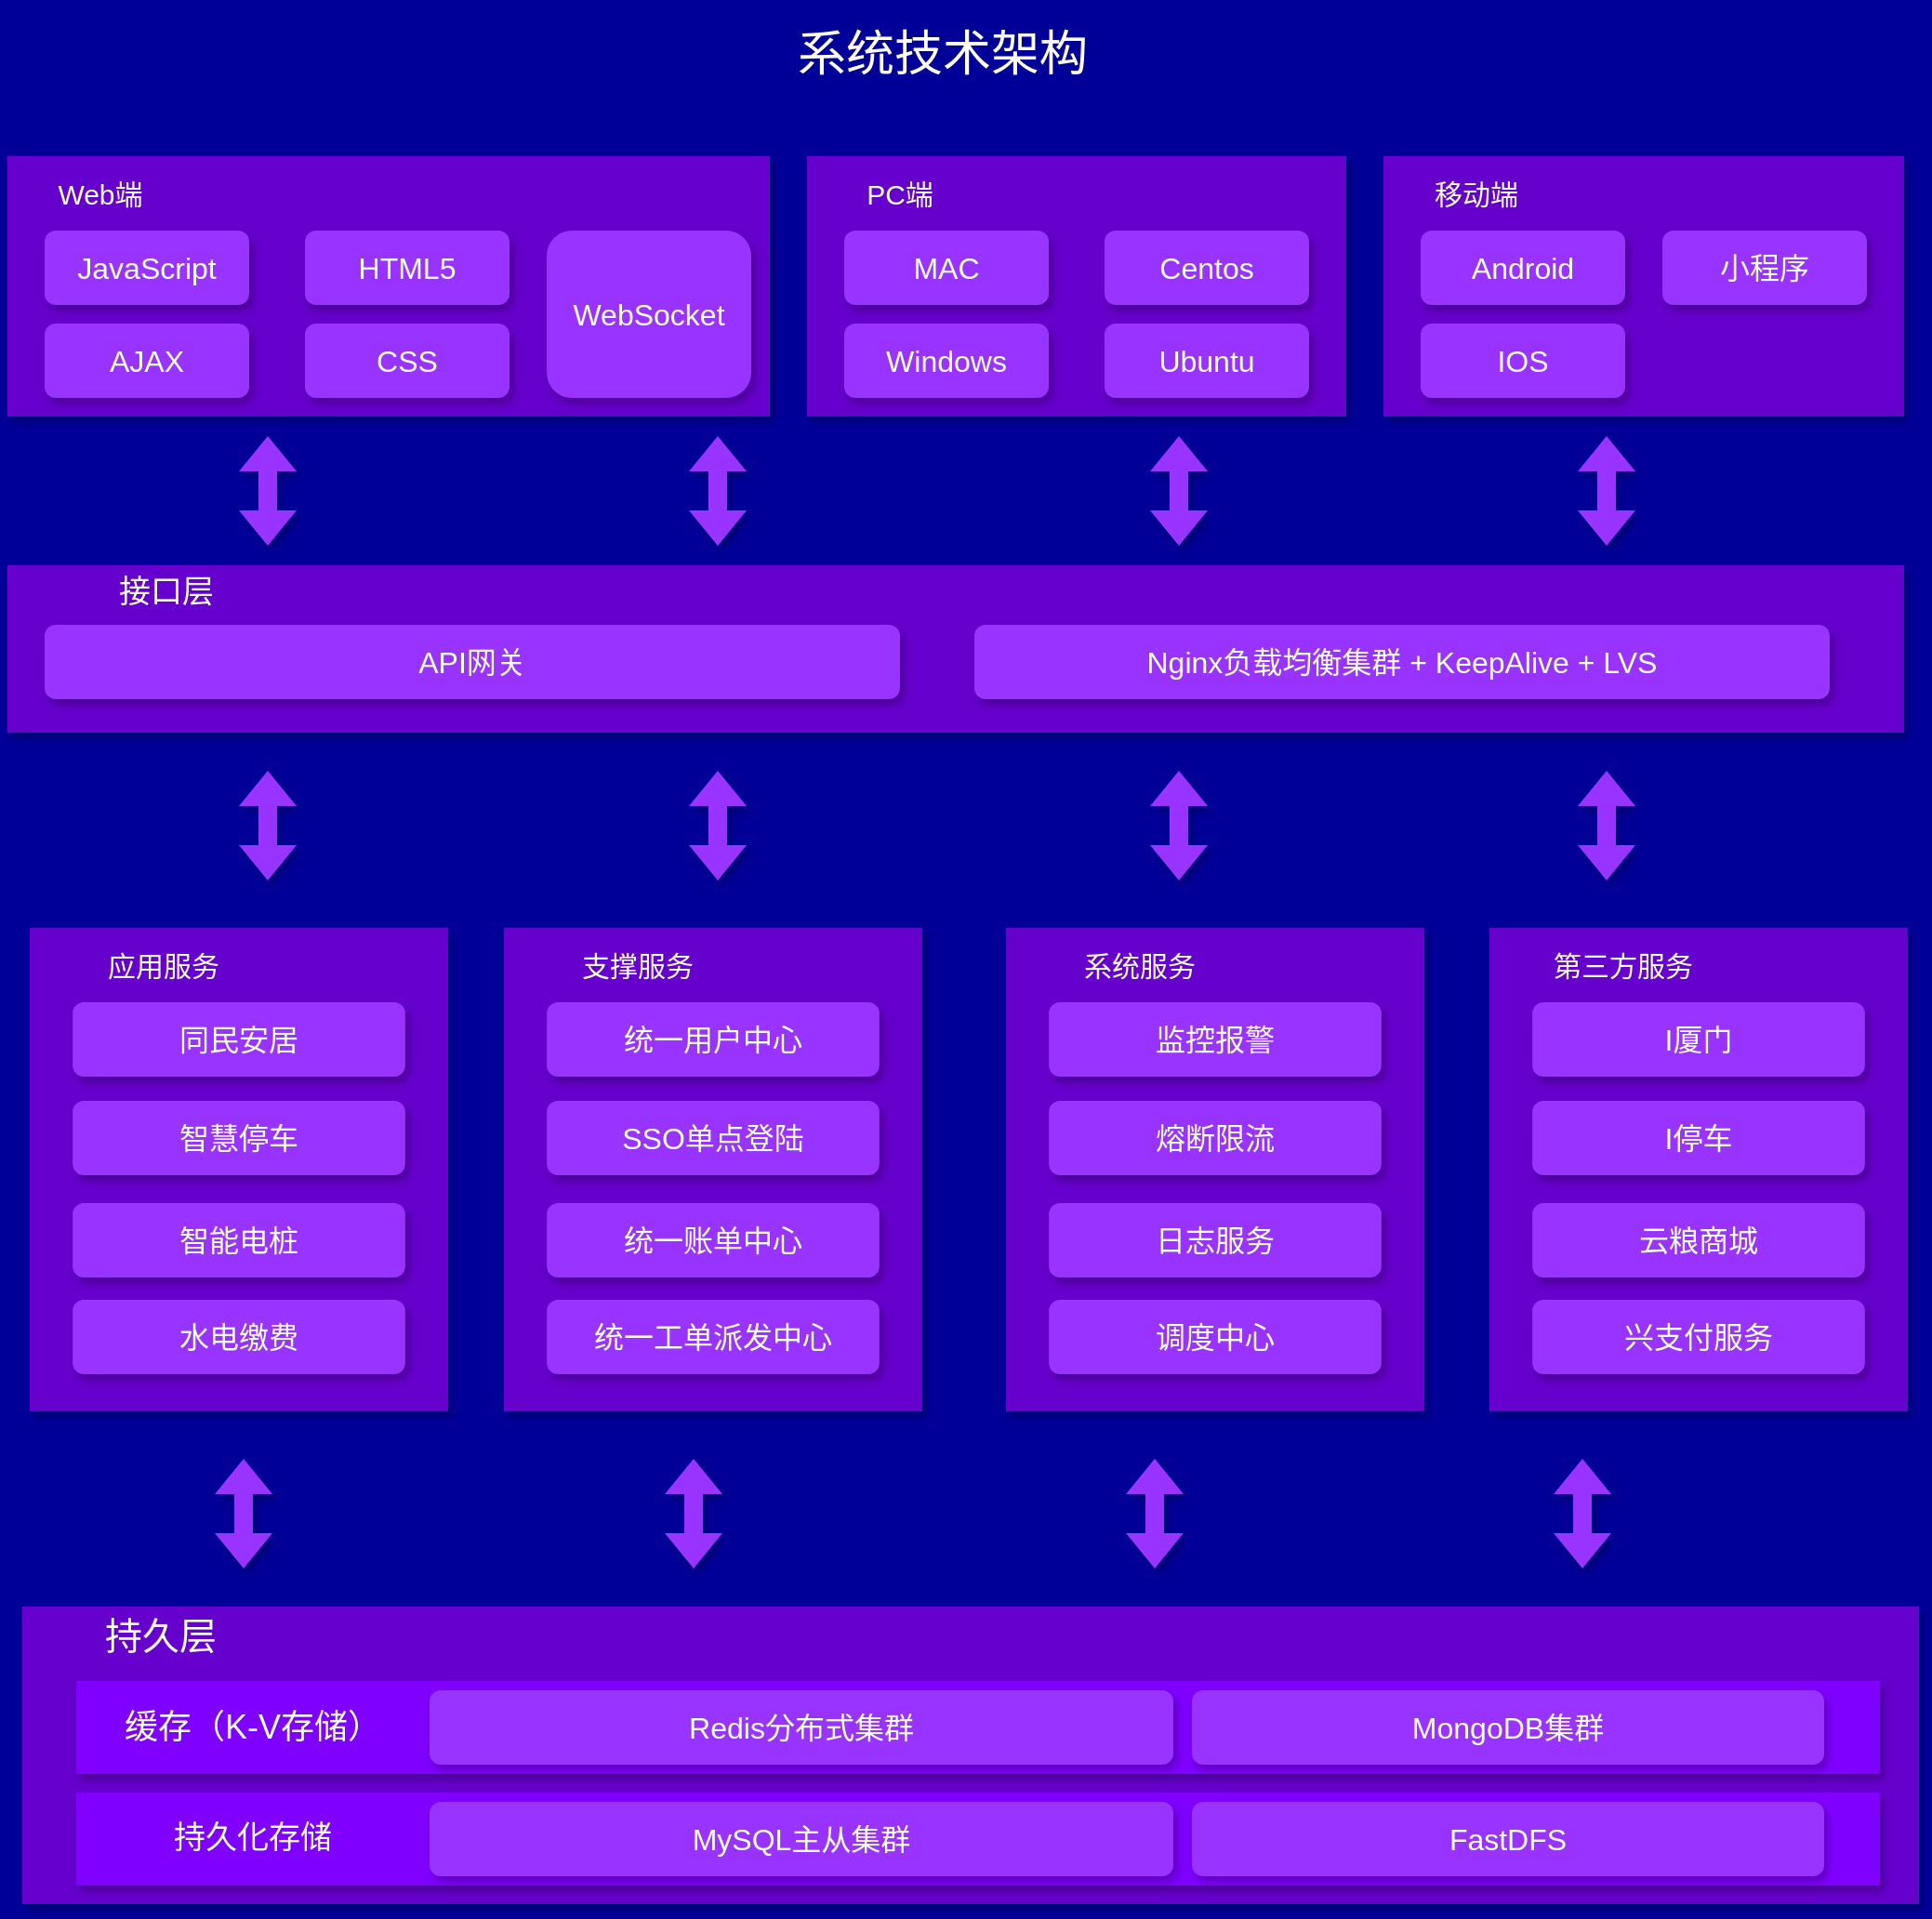 <mxfile version="14.4.2" type="github">
  <diagram id="zV-b_AFfcwhKkFdipuun" name="Page-1">
    <mxGraphModel dx="786" dy="1130" grid="0" gridSize="10" guides="1" tooltips="1" connect="1" arrows="1" fold="1" page="1" pageScale="3.5" pageWidth="827" pageHeight="1169" background="#000099" math="0" shadow="0">
      <root>
        <mxCell id="0" />
        <mxCell id="1" parent="0" />
        <mxCell id="SEhgnILJFAIvdyu6qOE7-8" value="" style="group" parent="1" vertex="1" connectable="0">
          <mxGeometry x="110" y="420" width="410" height="140" as="geometry" />
        </mxCell>
        <mxCell id="SEhgnILJFAIvdyu6qOE7-1" value="" style="rounded=0;whiteSpace=wrap;html=1;strokeColor=none;fillColor=#6600CC;shadow=1;glass=0;" parent="SEhgnILJFAIvdyu6qOE7-8" vertex="1">
          <mxGeometry width="410" height="140" as="geometry" />
        </mxCell>
        <mxCell id="SEhgnILJFAIvdyu6qOE7-2" value="&lt;font style=&quot;font-size: 15px&quot; color=&quot;#ffffff&quot;&gt;Web端&lt;/font&gt;" style="text;html=1;strokeColor=none;fillColor=none;align=center;verticalAlign=middle;whiteSpace=wrap;rounded=0;" parent="SEhgnILJFAIvdyu6qOE7-8" vertex="1">
          <mxGeometry x="20" y="10" width="60" height="20" as="geometry" />
        </mxCell>
        <mxCell id="SEhgnILJFAIvdyu6qOE7-3" value="&lt;font style=&quot;font-size: 16px&quot; color=&quot;#ffffff&quot;&gt;JavaScript&lt;/font&gt;" style="rounded=1;whiteSpace=wrap;html=1;fillColor=#9933FF;strokeColor=none;shadow=1;" parent="SEhgnILJFAIvdyu6qOE7-8" vertex="1">
          <mxGeometry x="20" y="40" width="110" height="40" as="geometry" />
        </mxCell>
        <mxCell id="SEhgnILJFAIvdyu6qOE7-4" value="&lt;font style=&quot;font-size: 16px&quot; color=&quot;#ffffff&quot;&gt;AJAX&lt;/font&gt;" style="rounded=1;whiteSpace=wrap;html=1;fillColor=#9933FF;strokeColor=none;shadow=1;" parent="SEhgnILJFAIvdyu6qOE7-8" vertex="1">
          <mxGeometry x="20" y="90" width="110" height="40" as="geometry" />
        </mxCell>
        <mxCell id="SEhgnILJFAIvdyu6qOE7-5" value="&lt;font color=&quot;#ffffff&quot;&gt;&lt;span style=&quot;font-size: 16px&quot;&gt;HTML5&lt;/span&gt;&lt;/font&gt;" style="rounded=1;whiteSpace=wrap;html=1;fillColor=#9933FF;strokeColor=none;shadow=1;" parent="SEhgnILJFAIvdyu6qOE7-8" vertex="1">
          <mxGeometry x="160" y="40" width="110" height="40" as="geometry" />
        </mxCell>
        <mxCell id="SEhgnILJFAIvdyu6qOE7-6" value="&lt;font style=&quot;font-size: 16px&quot; color=&quot;#ffffff&quot;&gt;CSS&lt;/font&gt;" style="rounded=1;whiteSpace=wrap;html=1;fillColor=#9933FF;strokeColor=none;shadow=1;" parent="SEhgnILJFAIvdyu6qOE7-8" vertex="1">
          <mxGeometry x="160" y="90" width="110" height="40" as="geometry" />
        </mxCell>
        <mxCell id="SEhgnILJFAIvdyu6qOE7-7" value="&lt;font style=&quot;font-size: 16px&quot; color=&quot;#ffffff&quot;&gt;WebSocket&lt;/font&gt;" style="rounded=1;whiteSpace=wrap;html=1;fillColor=#9933FF;strokeColor=none;shadow=1;" parent="SEhgnILJFAIvdyu6qOE7-8" vertex="1">
          <mxGeometry x="290" y="40" width="110" height="90" as="geometry" />
        </mxCell>
        <mxCell id="SEhgnILJFAIvdyu6qOE7-10" value="" style="rounded=0;whiteSpace=wrap;html=1;strokeColor=none;fillColor=#6600CC;shadow=1;glass=0;" parent="1" vertex="1">
          <mxGeometry x="540" y="420" width="290" height="140" as="geometry" />
        </mxCell>
        <mxCell id="SEhgnILJFAIvdyu6qOE7-17" value="" style="group" parent="1" vertex="1" connectable="0">
          <mxGeometry x="560" y="430" width="250" height="120" as="geometry" />
        </mxCell>
        <mxCell id="SEhgnILJFAIvdyu6qOE7-11" value="&lt;font style=&quot;font-size: 15px&quot; color=&quot;#ffffff&quot;&gt;PC端&lt;/font&gt;" style="text;html=1;strokeColor=none;fillColor=none;align=center;verticalAlign=middle;whiteSpace=wrap;rounded=0;" parent="SEhgnILJFAIvdyu6qOE7-17" vertex="1">
          <mxGeometry width="60" height="20" as="geometry" />
        </mxCell>
        <mxCell id="SEhgnILJFAIvdyu6qOE7-12" value="&lt;font style=&quot;font-size: 16px&quot; color=&quot;#ffffff&quot;&gt;MAC&lt;/font&gt;" style="rounded=1;whiteSpace=wrap;html=1;fillColor=#9933FF;strokeColor=none;shadow=1;" parent="SEhgnILJFAIvdyu6qOE7-17" vertex="1">
          <mxGeometry y="30" width="110" height="40" as="geometry" />
        </mxCell>
        <mxCell id="SEhgnILJFAIvdyu6qOE7-13" value="&lt;font style=&quot;font-size: 16px&quot; color=&quot;#ffffff&quot;&gt;Windows&lt;/font&gt;" style="rounded=1;whiteSpace=wrap;html=1;fillColor=#9933FF;strokeColor=none;shadow=1;" parent="SEhgnILJFAIvdyu6qOE7-17" vertex="1">
          <mxGeometry y="80" width="110" height="40" as="geometry" />
        </mxCell>
        <mxCell id="SEhgnILJFAIvdyu6qOE7-14" value="&lt;font color=&quot;#ffffff&quot;&gt;&lt;span style=&quot;font-size: 16px&quot;&gt;Centos&lt;/span&gt;&lt;/font&gt;" style="rounded=1;whiteSpace=wrap;html=1;fillColor=#9933FF;strokeColor=none;shadow=1;" parent="SEhgnILJFAIvdyu6qOE7-17" vertex="1">
          <mxGeometry x="140" y="30" width="110" height="40" as="geometry" />
        </mxCell>
        <mxCell id="SEhgnILJFAIvdyu6qOE7-15" value="&lt;font style=&quot;font-size: 16px&quot; color=&quot;#ffffff&quot;&gt;Ubuntu&lt;/font&gt;" style="rounded=1;whiteSpace=wrap;html=1;fillColor=#9933FF;strokeColor=none;shadow=1;" parent="SEhgnILJFAIvdyu6qOE7-17" vertex="1">
          <mxGeometry x="140" y="80" width="110" height="40" as="geometry" />
        </mxCell>
        <mxCell id="SEhgnILJFAIvdyu6qOE7-21" value="" style="rounded=0;whiteSpace=wrap;html=1;strokeColor=none;fillColor=#6600CC;shadow=1;glass=0;" parent="1" vertex="1">
          <mxGeometry x="850" y="420" width="280" height="140" as="geometry" />
        </mxCell>
        <mxCell id="SEhgnILJFAIvdyu6qOE7-22" value="&lt;font style=&quot;font-size: 15px&quot; color=&quot;#ffffff&quot;&gt;移动端&lt;/font&gt;" style="text;html=1;strokeColor=none;fillColor=none;align=center;verticalAlign=middle;whiteSpace=wrap;rounded=0;" parent="1" vertex="1">
          <mxGeometry x="870" y="430" width="60" height="20" as="geometry" />
        </mxCell>
        <mxCell id="SEhgnILJFAIvdyu6qOE7-23" value="&lt;font style=&quot;font-size: 16px&quot; color=&quot;#ffffff&quot;&gt;Android&lt;/font&gt;" style="rounded=1;whiteSpace=wrap;html=1;fillColor=#9933FF;strokeColor=none;shadow=1;" parent="1" vertex="1">
          <mxGeometry x="870" y="460" width="110" height="40" as="geometry" />
        </mxCell>
        <mxCell id="SEhgnILJFAIvdyu6qOE7-24" value="&lt;font style=&quot;font-size: 16px&quot; color=&quot;#ffffff&quot;&gt;IOS&lt;/font&gt;" style="rounded=1;whiteSpace=wrap;html=1;fillColor=#9933FF;strokeColor=none;shadow=1;" parent="1" vertex="1">
          <mxGeometry x="870" y="510" width="110" height="40" as="geometry" />
        </mxCell>
        <mxCell id="SEhgnILJFAIvdyu6qOE7-28" value="&lt;font style=&quot;font-size: 16px&quot; color=&quot;#ffffff&quot;&gt;小程序&lt;/font&gt;" style="rounded=1;whiteSpace=wrap;html=1;fillColor=#9933FF;strokeColor=none;shadow=1;" parent="1" vertex="1">
          <mxGeometry x="1000" y="460" width="110" height="40" as="geometry" />
        </mxCell>
        <mxCell id="SEhgnILJFAIvdyu6qOE7-41" value="" style="group" parent="1" vertex="1" connectable="0">
          <mxGeometry x="110" y="640" width="1020" height="90" as="geometry" />
        </mxCell>
        <mxCell id="SEhgnILJFAIvdyu6qOE7-31" value="" style="rounded=0;whiteSpace=wrap;html=1;strokeColor=none;fillColor=#6600CC;shadow=1;glass=0;" parent="SEhgnILJFAIvdyu6qOE7-41" vertex="1">
          <mxGeometry width="1020" height="90" as="geometry" />
        </mxCell>
        <mxCell id="SEhgnILJFAIvdyu6qOE7-32" value="&lt;font style=&quot;font-size: 17px&quot; color=&quot;#ffffff&quot;&gt;接口层&lt;/font&gt;" style="text;html=1;strokeColor=none;fillColor=none;align=center;verticalAlign=middle;whiteSpace=wrap;rounded=0;" parent="SEhgnILJFAIvdyu6qOE7-41" vertex="1">
          <mxGeometry x="10.996" y="5" width="149.268" height="20" as="geometry" />
        </mxCell>
        <mxCell id="SEhgnILJFAIvdyu6qOE7-33" value="&lt;font style=&quot;font-size: 16px&quot; color=&quot;#ffffff&quot;&gt;API网关&lt;/font&gt;" style="rounded=1;whiteSpace=wrap;html=1;fillColor=#9933FF;strokeColor=none;shadow=1;" parent="SEhgnILJFAIvdyu6qOE7-41" vertex="1">
          <mxGeometry x="20" y="32" width="460" height="40" as="geometry" />
        </mxCell>
        <mxCell id="SEhgnILJFAIvdyu6qOE7-39" value="&lt;font style=&quot;font-size: 16px&quot; color=&quot;#ffffff&quot;&gt;Nginx负载均衡集群 + KeepAlive + LVS&lt;/font&gt;" style="rounded=1;whiteSpace=wrap;html=1;fillColor=#9933FF;strokeColor=none;shadow=1;" parent="SEhgnILJFAIvdyu6qOE7-41" vertex="1">
          <mxGeometry x="520" y="32" width="460" height="40" as="geometry" />
        </mxCell>
        <mxCell id="SEhgnILJFAIvdyu6qOE7-134" value="" style="group" parent="1" vertex="1" connectable="0">
          <mxGeometry x="117.996" y="1200" width="1020.004" height="160" as="geometry" />
        </mxCell>
        <mxCell id="SEhgnILJFAIvdyu6qOE7-43" value="" style="rounded=0;whiteSpace=wrap;html=1;strokeColor=none;fillColor=#6600CC;shadow=1;glass=0;" parent="SEhgnILJFAIvdyu6qOE7-134" vertex="1">
          <mxGeometry x="0.004" width="1020" height="160" as="geometry" />
        </mxCell>
        <mxCell id="SEhgnILJFAIvdyu6qOE7-44" value="&lt;font style=&quot;font-size: 20px&quot; color=&quot;#ffffff&quot;&gt;持久层&lt;/font&gt;" style="text;html=1;strokeColor=none;fillColor=none;align=center;verticalAlign=middle;whiteSpace=wrap;rounded=0;" parent="SEhgnILJFAIvdyu6qOE7-134" vertex="1">
          <mxGeometry y="5" width="149.268" height="20" as="geometry" />
        </mxCell>
        <mxCell id="SEhgnILJFAIvdyu6qOE7-61" value="" style="group" parent="SEhgnILJFAIvdyu6qOE7-134" vertex="1" connectable="0">
          <mxGeometry x="29.004" y="40" width="970" height="50" as="geometry" />
        </mxCell>
        <mxCell id="SEhgnILJFAIvdyu6qOE7-57" value="" style="rounded=0;whiteSpace=wrap;html=1;shadow=1;glass=0;fillColor=#7F00FF;strokeColor=none;" parent="SEhgnILJFAIvdyu6qOE7-61" vertex="1">
          <mxGeometry width="970" height="50" as="geometry" />
        </mxCell>
        <mxCell id="SEhgnILJFAIvdyu6qOE7-45" value="&lt;font style=&quot;font-size: 16px&quot; color=&quot;#ffffff&quot;&gt;Redis分布式集群&lt;/font&gt;" style="rounded=1;whiteSpace=wrap;html=1;fillColor=#9933FF;strokeColor=none;shadow=1;" parent="SEhgnILJFAIvdyu6qOE7-61" vertex="1">
          <mxGeometry x="190" y="5" width="400" height="40" as="geometry" />
        </mxCell>
        <mxCell id="SEhgnILJFAIvdyu6qOE7-59" value="&lt;font style=&quot;font-size: 16px&quot; color=&quot;#ffffff&quot;&gt;MongoDB集群&lt;/font&gt;" style="rounded=1;whiteSpace=wrap;html=1;fillColor=#9933FF;strokeColor=none;shadow=1;" parent="SEhgnILJFAIvdyu6qOE7-61" vertex="1">
          <mxGeometry x="600" y="5" width="340" height="40" as="geometry" />
        </mxCell>
        <mxCell id="SEhgnILJFAIvdyu6qOE7-60" value="&lt;font color=&quot;#ffffff&quot; style=&quot;font-size: 18px&quot;&gt;缓存（K-V存储）&lt;/font&gt;" style="text;html=1;strokeColor=none;fillColor=none;align=center;verticalAlign=middle;whiteSpace=wrap;rounded=0;shadow=1;glass=0;" parent="SEhgnILJFAIvdyu6qOE7-61" vertex="1">
          <mxGeometry x="20" y="15" width="150" height="20" as="geometry" />
        </mxCell>
        <mxCell id="SEhgnILJFAIvdyu6qOE7-62" value="" style="group" parent="SEhgnILJFAIvdyu6qOE7-134" vertex="1" connectable="0">
          <mxGeometry x="29.004" y="100" width="970" height="50" as="geometry" />
        </mxCell>
        <mxCell id="SEhgnILJFAIvdyu6qOE7-63" value="" style="rounded=0;whiteSpace=wrap;html=1;shadow=1;glass=0;fillColor=#7F00FF;strokeColor=none;" parent="SEhgnILJFAIvdyu6qOE7-62" vertex="1">
          <mxGeometry width="970" height="50" as="geometry" />
        </mxCell>
        <mxCell id="SEhgnILJFAIvdyu6qOE7-64" value="&lt;font color=&quot;#ffffff&quot;&gt;&lt;span style=&quot;font-size: 16px&quot;&gt;MySQL主从集群&lt;/span&gt;&lt;/font&gt;" style="rounded=1;whiteSpace=wrap;html=1;fillColor=#9933FF;strokeColor=none;shadow=1;" parent="SEhgnILJFAIvdyu6qOE7-62" vertex="1">
          <mxGeometry x="190" y="5" width="400" height="40" as="geometry" />
        </mxCell>
        <mxCell id="SEhgnILJFAIvdyu6qOE7-65" value="&lt;font style=&quot;font-size: 16px&quot; color=&quot;#ffffff&quot;&gt;FastDFS&lt;/font&gt;" style="rounded=1;whiteSpace=wrap;html=1;fillColor=#9933FF;strokeColor=none;shadow=1;" parent="SEhgnILJFAIvdyu6qOE7-62" vertex="1">
          <mxGeometry x="600" y="5" width="340" height="40" as="geometry" />
        </mxCell>
        <mxCell id="SEhgnILJFAIvdyu6qOE7-66" value="&lt;font color=&quot;#ffffff&quot; style=&quot;font-size: 17px&quot;&gt;持久化存储&lt;/font&gt;" style="text;html=1;strokeColor=none;fillColor=none;align=center;verticalAlign=middle;whiteSpace=wrap;rounded=0;shadow=1;glass=0;" parent="SEhgnILJFAIvdyu6qOE7-62" vertex="1">
          <mxGeometry x="20" y="15" width="150" height="20" as="geometry" />
        </mxCell>
        <mxCell id="SEhgnILJFAIvdyu6qOE7-136" value="" style="group" parent="1" vertex="1" connectable="0">
          <mxGeometry x="250" y="750" width="720" height="60" as="geometry" />
        </mxCell>
        <mxCell id="SEhgnILJFAIvdyu6qOE7-47" value="" style="shape=flexArrow;endArrow=classic;startArrow=classic;html=1;fillColor=#9933FF;strokeColor=none;shadow=1;rounded=0;" parent="SEhgnILJFAIvdyu6qOE7-136" edge="1">
          <mxGeometry width="50" height="50" relative="1" as="geometry">
            <mxPoint y="60" as="sourcePoint" />
            <mxPoint as="targetPoint" />
          </mxGeometry>
        </mxCell>
        <mxCell id="SEhgnILJFAIvdyu6qOE7-48" value="" style="shape=flexArrow;endArrow=classic;startArrow=classic;html=1;fillColor=#9933FF;strokeColor=none;shadow=1;rounded=0;" parent="SEhgnILJFAIvdyu6qOE7-136" edge="1">
          <mxGeometry width="50" height="50" relative="1" as="geometry">
            <mxPoint x="720" y="60" as="sourcePoint" />
            <mxPoint x="720" as="targetPoint" />
          </mxGeometry>
        </mxCell>
        <mxCell id="SEhgnILJFAIvdyu6qOE7-49" value="" style="shape=flexArrow;endArrow=classic;startArrow=classic;html=1;fillColor=#9933FF;strokeColor=none;shadow=1;rounded=0;" parent="SEhgnILJFAIvdyu6qOE7-136" edge="1">
          <mxGeometry width="50" height="50" relative="1" as="geometry">
            <mxPoint x="490" y="60" as="sourcePoint" />
            <mxPoint x="490" as="targetPoint" />
          </mxGeometry>
        </mxCell>
        <mxCell id="SEhgnILJFAIvdyu6qOE7-135" value="" style="shape=flexArrow;endArrow=classic;startArrow=classic;html=1;fillColor=#9933FF;strokeColor=none;shadow=1;rounded=0;" parent="SEhgnILJFAIvdyu6qOE7-136" edge="1">
          <mxGeometry width="50" height="50" relative="1" as="geometry">
            <mxPoint x="242" y="60" as="sourcePoint" />
            <mxPoint x="242" as="targetPoint" />
          </mxGeometry>
        </mxCell>
        <mxCell id="SEhgnILJFAIvdyu6qOE7-137" value="" style="group" parent="1" vertex="1" connectable="0">
          <mxGeometry x="237" y="1120" width="720" height="60" as="geometry" />
        </mxCell>
        <mxCell id="SEhgnILJFAIvdyu6qOE7-138" value="" style="shape=flexArrow;endArrow=classic;startArrow=classic;html=1;fillColor=#9933FF;strokeColor=none;shadow=1;rounded=0;" parent="SEhgnILJFAIvdyu6qOE7-137" edge="1">
          <mxGeometry width="50" height="50" relative="1" as="geometry">
            <mxPoint y="60" as="sourcePoint" />
            <mxPoint as="targetPoint" />
          </mxGeometry>
        </mxCell>
        <mxCell id="SEhgnILJFAIvdyu6qOE7-139" value="" style="shape=flexArrow;endArrow=classic;startArrow=classic;html=1;fillColor=#9933FF;strokeColor=none;shadow=1;rounded=0;" parent="SEhgnILJFAIvdyu6qOE7-137" edge="1">
          <mxGeometry width="50" height="50" relative="1" as="geometry">
            <mxPoint x="720" y="60" as="sourcePoint" />
            <mxPoint x="720" as="targetPoint" />
          </mxGeometry>
        </mxCell>
        <mxCell id="SEhgnILJFAIvdyu6qOE7-140" value="" style="shape=flexArrow;endArrow=classic;startArrow=classic;html=1;fillColor=#9933FF;strokeColor=none;shadow=1;rounded=0;" parent="SEhgnILJFAIvdyu6qOE7-137" edge="1">
          <mxGeometry width="50" height="50" relative="1" as="geometry">
            <mxPoint x="490" y="60" as="sourcePoint" />
            <mxPoint x="490" as="targetPoint" />
          </mxGeometry>
        </mxCell>
        <mxCell id="SEhgnILJFAIvdyu6qOE7-141" value="" style="shape=flexArrow;endArrow=classic;startArrow=classic;html=1;fillColor=#9933FF;strokeColor=none;shadow=1;rounded=0;" parent="SEhgnILJFAIvdyu6qOE7-137" edge="1">
          <mxGeometry width="50" height="50" relative="1" as="geometry">
            <mxPoint x="242" y="60" as="sourcePoint" />
            <mxPoint x="242" as="targetPoint" />
          </mxGeometry>
        </mxCell>
        <mxCell id="SEhgnILJFAIvdyu6qOE7-142" value="" style="group" parent="1" vertex="1" connectable="0">
          <mxGeometry x="122" y="835" width="1010" height="260" as="geometry" />
        </mxCell>
        <mxCell id="SEhgnILJFAIvdyu6qOE7-70" value="" style="group" parent="SEhgnILJFAIvdyu6qOE7-142" vertex="1" connectable="0">
          <mxGeometry width="225" height="260" as="geometry" />
        </mxCell>
        <mxCell id="SEhgnILJFAIvdyu6qOE7-50" value="" style="rounded=0;whiteSpace=wrap;html=1;strokeColor=none;fillColor=#6600CC;shadow=1;glass=0;" parent="SEhgnILJFAIvdyu6qOE7-70" vertex="1">
          <mxGeometry width="225" height="260" as="geometry" />
        </mxCell>
        <mxCell id="SEhgnILJFAIvdyu6qOE7-52" value="&lt;font style=&quot;font-size: 15px&quot; color=&quot;#ffffff&quot;&gt;应用服务&lt;/font&gt;" style="text;html=1;strokeColor=none;fillColor=none;align=center;verticalAlign=middle;whiteSpace=wrap;rounded=0;" parent="SEhgnILJFAIvdyu6qOE7-70" vertex="1">
          <mxGeometry x="23.077" y="10" width="98.077" height="20" as="geometry" />
        </mxCell>
        <mxCell id="SEhgnILJFAIvdyu6qOE7-53" value="&lt;font color=&quot;#ffffff&quot;&gt;&lt;span style=&quot;font-size: 16px&quot;&gt;同民安居&lt;/span&gt;&lt;/font&gt;" style="rounded=1;whiteSpace=wrap;html=1;fillColor=#9933FF;strokeColor=none;shadow=1;" parent="SEhgnILJFAIvdyu6qOE7-70" vertex="1">
          <mxGeometry x="23.077" y="40" width="178.846" height="40" as="geometry" />
        </mxCell>
        <mxCell id="SEhgnILJFAIvdyu6qOE7-54" value="&lt;font color=&quot;#ffffff&quot;&gt;&lt;span style=&quot;font-size: 16px&quot;&gt;智慧停车&lt;/span&gt;&lt;/font&gt;" style="rounded=1;whiteSpace=wrap;html=1;fillColor=#9933FF;strokeColor=none;shadow=1;" parent="SEhgnILJFAIvdyu6qOE7-70" vertex="1">
          <mxGeometry x="23.077" y="93" width="178.846" height="40" as="geometry" />
        </mxCell>
        <mxCell id="SEhgnILJFAIvdyu6qOE7-68" value="&lt;font color=&quot;#ffffff&quot;&gt;&lt;span style=&quot;font-size: 16px&quot;&gt;智能电桩&lt;/span&gt;&lt;/font&gt;" style="rounded=1;whiteSpace=wrap;html=1;fillColor=#9933FF;strokeColor=none;shadow=1;" parent="SEhgnILJFAIvdyu6qOE7-70" vertex="1">
          <mxGeometry x="23.077" y="148" width="178.846" height="40" as="geometry" />
        </mxCell>
        <mxCell id="SEhgnILJFAIvdyu6qOE7-69" value="&lt;font style=&quot;font-size: 16px&quot; color=&quot;#ffffff&quot;&gt;水电缴费&lt;/font&gt;" style="rounded=1;whiteSpace=wrap;html=1;fillColor=#9933FF;strokeColor=none;shadow=1;" parent="SEhgnILJFAIvdyu6qOE7-70" vertex="1">
          <mxGeometry x="23.077" y="200" width="178.846" height="40" as="geometry" />
        </mxCell>
        <mxCell id="SEhgnILJFAIvdyu6qOE7-113" value="" style="group" parent="SEhgnILJFAIvdyu6qOE7-142" vertex="1" connectable="0">
          <mxGeometry x="255" width="225" height="260" as="geometry" />
        </mxCell>
        <mxCell id="SEhgnILJFAIvdyu6qOE7-114" value="" style="rounded=0;whiteSpace=wrap;html=1;strokeColor=none;fillColor=#6600CC;shadow=1;glass=0;" parent="SEhgnILJFAIvdyu6qOE7-113" vertex="1">
          <mxGeometry width="225" height="260" as="geometry" />
        </mxCell>
        <mxCell id="SEhgnILJFAIvdyu6qOE7-115" value="&lt;font style=&quot;font-size: 15px&quot; color=&quot;#ffffff&quot;&gt;支撑服务&lt;/font&gt;" style="text;html=1;strokeColor=none;fillColor=none;align=center;verticalAlign=middle;whiteSpace=wrap;rounded=0;" parent="SEhgnILJFAIvdyu6qOE7-113" vertex="1">
          <mxGeometry x="23.077" y="10" width="98.077" height="20" as="geometry" />
        </mxCell>
        <mxCell id="SEhgnILJFAIvdyu6qOE7-116" value="&lt;font style=&quot;font-size: 16px&quot; color=&quot;#ffffff&quot;&gt;统一用户中心&lt;/font&gt;" style="rounded=1;whiteSpace=wrap;html=1;fillColor=#9933FF;strokeColor=none;shadow=1;" parent="SEhgnILJFAIvdyu6qOE7-113" vertex="1">
          <mxGeometry x="23.077" y="40" width="178.846" height="40" as="geometry" />
        </mxCell>
        <mxCell id="SEhgnILJFAIvdyu6qOE7-117" value="&lt;font style=&quot;font-size: 16px&quot; color=&quot;#ffffff&quot;&gt;SSO单点登陆&lt;/font&gt;" style="rounded=1;whiteSpace=wrap;html=1;fillColor=#9933FF;strokeColor=none;shadow=1;" parent="SEhgnILJFAIvdyu6qOE7-113" vertex="1">
          <mxGeometry x="23.077" y="93" width="178.846" height="40" as="geometry" />
        </mxCell>
        <mxCell id="SEhgnILJFAIvdyu6qOE7-118" value="&lt;font color=&quot;#ffffff&quot;&gt;&lt;span style=&quot;font-size: 16px&quot;&gt;统一账单中心&lt;/span&gt;&lt;/font&gt;" style="rounded=1;whiteSpace=wrap;html=1;fillColor=#9933FF;strokeColor=none;shadow=1;" parent="SEhgnILJFAIvdyu6qOE7-113" vertex="1">
          <mxGeometry x="23.077" y="148" width="178.846" height="40" as="geometry" />
        </mxCell>
        <mxCell id="SEhgnILJFAIvdyu6qOE7-119" value="&lt;font style=&quot;font-size: 16px&quot; color=&quot;#ffffff&quot;&gt;统一工单派发中心&lt;/font&gt;" style="rounded=1;whiteSpace=wrap;html=1;fillColor=#9933FF;strokeColor=none;shadow=1;" parent="SEhgnILJFAIvdyu6qOE7-113" vertex="1">
          <mxGeometry x="23.077" y="200" width="178.846" height="40" as="geometry" />
        </mxCell>
        <mxCell id="SEhgnILJFAIvdyu6qOE7-120" value="" style="group" parent="SEhgnILJFAIvdyu6qOE7-142" vertex="1" connectable="0">
          <mxGeometry x="525" width="225" height="260" as="geometry" />
        </mxCell>
        <mxCell id="SEhgnILJFAIvdyu6qOE7-121" value="" style="rounded=0;whiteSpace=wrap;html=1;strokeColor=none;fillColor=#6600CC;shadow=1;glass=0;" parent="SEhgnILJFAIvdyu6qOE7-120" vertex="1">
          <mxGeometry width="225" height="260" as="geometry" />
        </mxCell>
        <mxCell id="SEhgnILJFAIvdyu6qOE7-122" value="&lt;font style=&quot;font-size: 15px&quot; color=&quot;#ffffff&quot;&gt;系统服务&lt;/font&gt;" style="text;html=1;strokeColor=none;fillColor=none;align=center;verticalAlign=middle;whiteSpace=wrap;rounded=0;" parent="SEhgnILJFAIvdyu6qOE7-120" vertex="1">
          <mxGeometry x="23.077" y="10" width="98.077" height="20" as="geometry" />
        </mxCell>
        <mxCell id="SEhgnILJFAIvdyu6qOE7-123" value="&lt;font style=&quot;font-size: 16px&quot; color=&quot;#ffffff&quot;&gt;监控报警&lt;/font&gt;" style="rounded=1;whiteSpace=wrap;html=1;fillColor=#9933FF;strokeColor=none;shadow=1;" parent="SEhgnILJFAIvdyu6qOE7-120" vertex="1">
          <mxGeometry x="23.077" y="40" width="178.846" height="40" as="geometry" />
        </mxCell>
        <mxCell id="SEhgnILJFAIvdyu6qOE7-124" value="&lt;font color=&quot;#ffffff&quot;&gt;&lt;span style=&quot;font-size: 16px&quot;&gt;熔断限流&lt;/span&gt;&lt;/font&gt;" style="rounded=1;whiteSpace=wrap;html=1;fillColor=#9933FF;strokeColor=none;shadow=1;" parent="SEhgnILJFAIvdyu6qOE7-120" vertex="1">
          <mxGeometry x="23.077" y="93" width="178.846" height="40" as="geometry" />
        </mxCell>
        <mxCell id="SEhgnILJFAIvdyu6qOE7-125" value="&lt;font color=&quot;#ffffff&quot;&gt;&lt;span style=&quot;font-size: 16px&quot;&gt;日志服务&lt;/span&gt;&lt;/font&gt;" style="rounded=1;whiteSpace=wrap;html=1;fillColor=#9933FF;strokeColor=none;shadow=1;" parent="SEhgnILJFAIvdyu6qOE7-120" vertex="1">
          <mxGeometry x="23.077" y="148" width="178.846" height="40" as="geometry" />
        </mxCell>
        <mxCell id="SEhgnILJFAIvdyu6qOE7-126" value="&lt;font color=&quot;#ffffff&quot;&gt;&lt;span style=&quot;font-size: 16px&quot;&gt;调度中心&lt;/span&gt;&lt;/font&gt;" style="rounded=1;whiteSpace=wrap;html=1;fillColor=#9933FF;strokeColor=none;shadow=1;" parent="SEhgnILJFAIvdyu6qOE7-120" vertex="1">
          <mxGeometry x="23.077" y="200" width="178.846" height="40" as="geometry" />
        </mxCell>
        <mxCell id="SEhgnILJFAIvdyu6qOE7-127" value="" style="group" parent="SEhgnILJFAIvdyu6qOE7-142" vertex="1" connectable="0">
          <mxGeometry x="785" width="225" height="260" as="geometry" />
        </mxCell>
        <mxCell id="SEhgnILJFAIvdyu6qOE7-128" value="" style="rounded=0;whiteSpace=wrap;html=1;strokeColor=none;fillColor=#6600CC;shadow=1;glass=0;" parent="SEhgnILJFAIvdyu6qOE7-127" vertex="1">
          <mxGeometry width="225" height="260" as="geometry" />
        </mxCell>
        <mxCell id="SEhgnILJFAIvdyu6qOE7-129" value="&lt;font style=&quot;font-size: 15px&quot; color=&quot;#ffffff&quot;&gt;第三方服务&lt;/font&gt;" style="text;html=1;strokeColor=none;fillColor=none;align=center;verticalAlign=middle;whiteSpace=wrap;rounded=0;" parent="SEhgnILJFAIvdyu6qOE7-127" vertex="1">
          <mxGeometry x="23.077" y="10" width="98.077" height="20" as="geometry" />
        </mxCell>
        <mxCell id="SEhgnILJFAIvdyu6qOE7-130" value="&lt;font style=&quot;font-size: 16px&quot; color=&quot;#ffffff&quot;&gt;I厦门&lt;/font&gt;" style="rounded=1;whiteSpace=wrap;html=1;fillColor=#9933FF;strokeColor=none;shadow=1;" parent="SEhgnILJFAIvdyu6qOE7-127" vertex="1">
          <mxGeometry x="23.077" y="40" width="178.846" height="40" as="geometry" />
        </mxCell>
        <mxCell id="SEhgnILJFAIvdyu6qOE7-131" value="&lt;font style=&quot;font-size: 16px&quot; color=&quot;#ffffff&quot;&gt;I停车&lt;/font&gt;" style="rounded=1;whiteSpace=wrap;html=1;fillColor=#9933FF;strokeColor=none;shadow=1;" parent="SEhgnILJFAIvdyu6qOE7-127" vertex="1">
          <mxGeometry x="23.077" y="93" width="178.846" height="40" as="geometry" />
        </mxCell>
        <mxCell id="SEhgnILJFAIvdyu6qOE7-132" value="&lt;font color=&quot;#ffffff&quot;&gt;&lt;span style=&quot;font-size: 16px&quot;&gt;云粮商城&lt;/span&gt;&lt;/font&gt;" style="rounded=1;whiteSpace=wrap;html=1;fillColor=#9933FF;strokeColor=none;shadow=1;" parent="SEhgnILJFAIvdyu6qOE7-127" vertex="1">
          <mxGeometry x="23.077" y="148" width="178.846" height="40" as="geometry" />
        </mxCell>
        <mxCell id="SEhgnILJFAIvdyu6qOE7-133" value="&lt;font color=&quot;#ffffff&quot;&gt;&lt;span style=&quot;font-size: 16px&quot;&gt;兴支付服务&lt;/span&gt;&lt;/font&gt;" style="rounded=1;whiteSpace=wrap;html=1;fillColor=#9933FF;strokeColor=none;shadow=1;" parent="SEhgnILJFAIvdyu6qOE7-127" vertex="1">
          <mxGeometry x="23.077" y="200" width="178.846" height="40" as="geometry" />
        </mxCell>
        <mxCell id="SEhgnILJFAIvdyu6qOE7-143" value="" style="group" parent="1" vertex="1" connectable="0">
          <mxGeometry x="250" y="570" width="720" height="60" as="geometry" />
        </mxCell>
        <mxCell id="SEhgnILJFAIvdyu6qOE7-144" value="" style="shape=flexArrow;endArrow=classic;startArrow=classic;html=1;fillColor=#9933FF;strokeColor=none;shadow=1;rounded=0;" parent="SEhgnILJFAIvdyu6qOE7-143" edge="1">
          <mxGeometry width="50" height="50" relative="1" as="geometry">
            <mxPoint y="60" as="sourcePoint" />
            <mxPoint as="targetPoint" />
          </mxGeometry>
        </mxCell>
        <mxCell id="SEhgnILJFAIvdyu6qOE7-145" value="" style="shape=flexArrow;endArrow=classic;startArrow=classic;html=1;fillColor=#9933FF;strokeColor=none;shadow=1;rounded=0;" parent="SEhgnILJFAIvdyu6qOE7-143" edge="1">
          <mxGeometry width="50" height="50" relative="1" as="geometry">
            <mxPoint x="720" y="60" as="sourcePoint" />
            <mxPoint x="720" as="targetPoint" />
          </mxGeometry>
        </mxCell>
        <mxCell id="SEhgnILJFAIvdyu6qOE7-146" value="" style="shape=flexArrow;endArrow=classic;startArrow=classic;html=1;fillColor=#9933FF;strokeColor=none;shadow=1;rounded=0;" parent="SEhgnILJFAIvdyu6qOE7-143" edge="1">
          <mxGeometry width="50" height="50" relative="1" as="geometry">
            <mxPoint x="490" y="60" as="sourcePoint" />
            <mxPoint x="490" as="targetPoint" />
          </mxGeometry>
        </mxCell>
        <mxCell id="SEhgnILJFAIvdyu6qOE7-147" value="" style="shape=flexArrow;endArrow=classic;startArrow=classic;html=1;fillColor=#9933FF;strokeColor=none;shadow=1;rounded=0;" parent="SEhgnILJFAIvdyu6qOE7-143" edge="1">
          <mxGeometry width="50" height="50" relative="1" as="geometry">
            <mxPoint x="242" y="60" as="sourcePoint" />
            <mxPoint x="242" as="targetPoint" />
          </mxGeometry>
        </mxCell>
        <mxCell id="SEhgnILJFAIvdyu6qOE7-148" value="&lt;font color=&quot;#ffffff&quot; style=&quot;font-size: 26px&quot;&gt;系统技术架构&lt;/font&gt;" style="text;html=1;strokeColor=none;fillColor=none;align=center;verticalAlign=middle;whiteSpace=wrap;rounded=0;shadow=1;glass=0;" parent="1" vertex="1">
          <mxGeometry x="416" y="340" width="394" height="50" as="geometry" />
        </mxCell>
      </root>
    </mxGraphModel>
  </diagram>
</mxfile>
